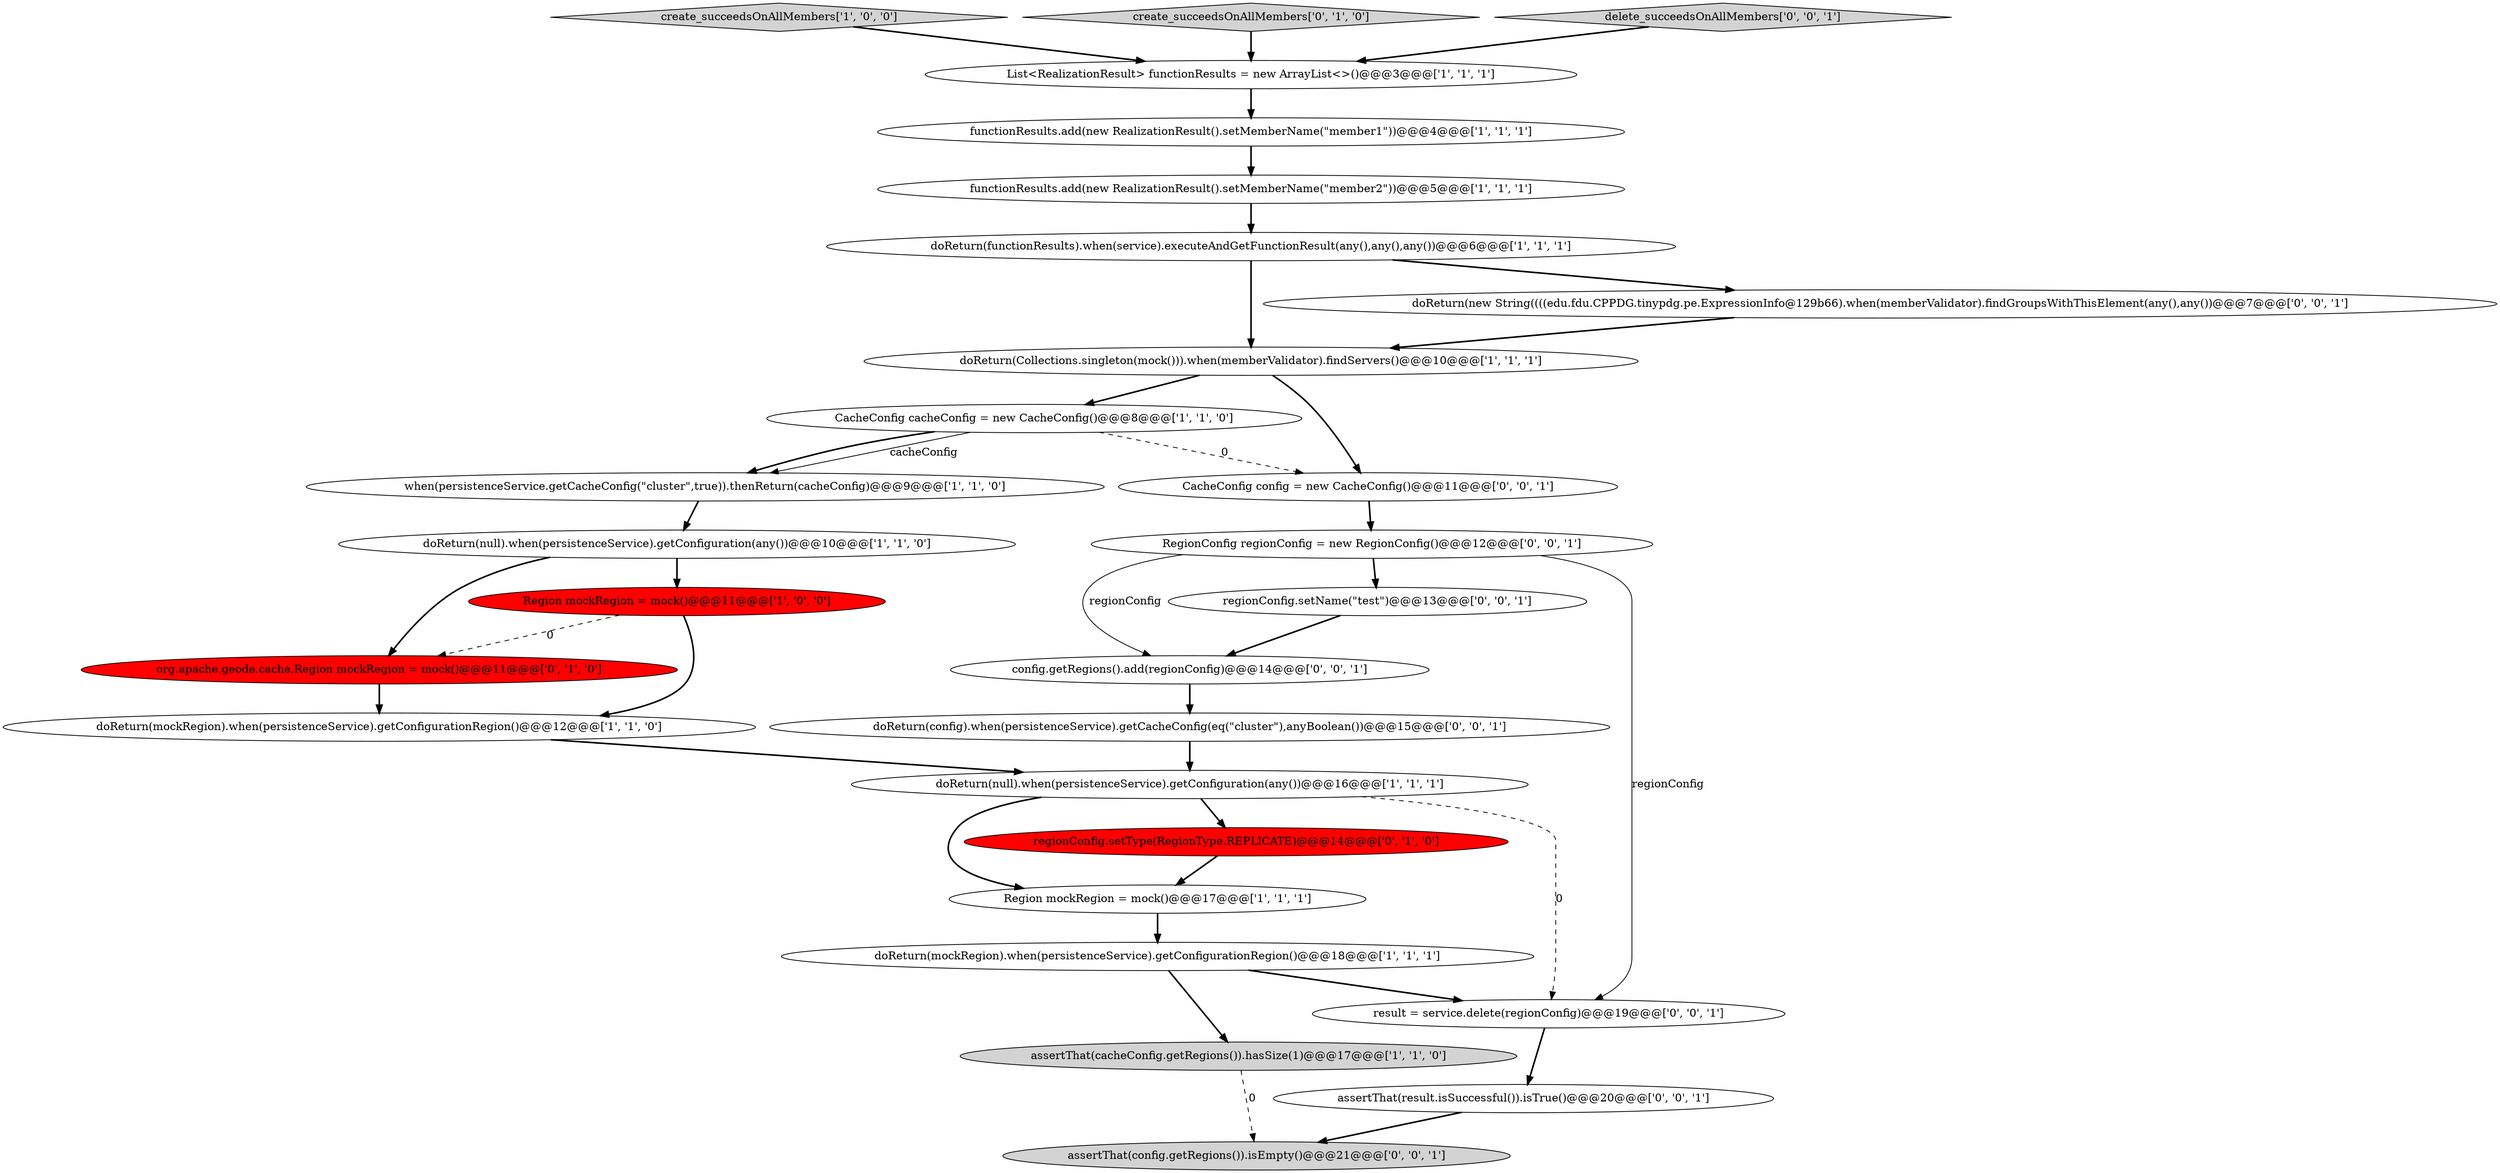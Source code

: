 digraph {
14 [style = filled, label = "CacheConfig cacheConfig = new CacheConfig()@@@8@@@['1', '1', '0']", fillcolor = white, shape = ellipse image = "AAA0AAABBB1BBB"];
2 [style = filled, label = "doReturn(null).when(persistenceService).getConfiguration(any())@@@16@@@['1', '1', '1']", fillcolor = white, shape = ellipse image = "AAA0AAABBB1BBB"];
15 [style = filled, label = "regionConfig.setType(RegionType.REPLICATE)@@@14@@@['0', '1', '0']", fillcolor = red, shape = ellipse image = "AAA1AAABBB2BBB"];
19 [style = filled, label = "regionConfig.setName(\"test\")@@@13@@@['0', '0', '1']", fillcolor = white, shape = ellipse image = "AAA0AAABBB3BBB"];
6 [style = filled, label = "List<RealizationResult> functionResults = new ArrayList<>()@@@3@@@['1', '1', '1']", fillcolor = white, shape = ellipse image = "AAA0AAABBB1BBB"];
16 [style = filled, label = "org.apache.geode.cache.Region mockRegion = mock()@@@11@@@['0', '1', '0']", fillcolor = red, shape = ellipse image = "AAA1AAABBB2BBB"];
0 [style = filled, label = "Region mockRegion = mock()@@@11@@@['1', '0', '0']", fillcolor = red, shape = ellipse image = "AAA1AAABBB1BBB"];
23 [style = filled, label = "CacheConfig config = new CacheConfig()@@@11@@@['0', '0', '1']", fillcolor = white, shape = ellipse image = "AAA0AAABBB3BBB"];
18 [style = filled, label = "RegionConfig regionConfig = new RegionConfig()@@@12@@@['0', '0', '1']", fillcolor = white, shape = ellipse image = "AAA0AAABBB3BBB"];
11 [style = filled, label = "assertThat(cacheConfig.getRegions()).hasSize(1)@@@17@@@['1', '1', '0']", fillcolor = lightgray, shape = ellipse image = "AAA0AAABBB1BBB"];
8 [style = filled, label = "when(persistenceService.getCacheConfig(\"cluster\",true)).thenReturn(cacheConfig)@@@9@@@['1', '1', '0']", fillcolor = white, shape = ellipse image = "AAA0AAABBB1BBB"];
12 [style = filled, label = "functionResults.add(new RealizationResult().setMemberName(\"member1\"))@@@4@@@['1', '1', '1']", fillcolor = white, shape = ellipse image = "AAA0AAABBB1BBB"];
21 [style = filled, label = "result = service.delete(regionConfig)@@@19@@@['0', '0', '1']", fillcolor = white, shape = ellipse image = "AAA0AAABBB3BBB"];
9 [style = filled, label = "doReturn(functionResults).when(service).executeAndGetFunctionResult(any(),any(),any())@@@6@@@['1', '1', '1']", fillcolor = white, shape = ellipse image = "AAA0AAABBB1BBB"];
13 [style = filled, label = "create_succeedsOnAllMembers['1', '0', '0']", fillcolor = lightgray, shape = diamond image = "AAA0AAABBB1BBB"];
4 [style = filled, label = "doReturn(mockRegion).when(persistenceService).getConfigurationRegion()@@@18@@@['1', '1', '1']", fillcolor = white, shape = ellipse image = "AAA0AAABBB1BBB"];
25 [style = filled, label = "assertThat(result.isSuccessful()).isTrue()@@@20@@@['0', '0', '1']", fillcolor = white, shape = ellipse image = "AAA0AAABBB3BBB"];
3 [style = filled, label = "doReturn(Collections.singleton(mock())).when(memberValidator).findServers()@@@10@@@['1', '1', '1']", fillcolor = white, shape = ellipse image = "AAA0AAABBB1BBB"];
20 [style = filled, label = "assertThat(config.getRegions()).isEmpty()@@@21@@@['0', '0', '1']", fillcolor = lightgray, shape = ellipse image = "AAA0AAABBB3BBB"];
17 [style = filled, label = "create_succeedsOnAllMembers['0', '1', '0']", fillcolor = lightgray, shape = diamond image = "AAA0AAABBB2BBB"];
7 [style = filled, label = "doReturn(mockRegion).when(persistenceService).getConfigurationRegion()@@@12@@@['1', '1', '0']", fillcolor = white, shape = ellipse image = "AAA0AAABBB1BBB"];
27 [style = filled, label = "doReturn(config).when(persistenceService).getCacheConfig(eq(\"cluster\"),anyBoolean())@@@15@@@['0', '0', '1']", fillcolor = white, shape = ellipse image = "AAA0AAABBB3BBB"];
26 [style = filled, label = "doReturn(new String((((edu.fdu.CPPDG.tinypdg.pe.ExpressionInfo@129b66).when(memberValidator).findGroupsWithThisElement(any(),any())@@@7@@@['0', '0', '1']", fillcolor = white, shape = ellipse image = "AAA0AAABBB3BBB"];
22 [style = filled, label = "delete_succeedsOnAllMembers['0', '0', '1']", fillcolor = lightgray, shape = diamond image = "AAA0AAABBB3BBB"];
24 [style = filled, label = "config.getRegions().add(regionConfig)@@@14@@@['0', '0', '1']", fillcolor = white, shape = ellipse image = "AAA0AAABBB3BBB"];
1 [style = filled, label = "doReturn(null).when(persistenceService).getConfiguration(any())@@@10@@@['1', '1', '0']", fillcolor = white, shape = ellipse image = "AAA0AAABBB1BBB"];
10 [style = filled, label = "Region mockRegion = mock()@@@17@@@['1', '1', '1']", fillcolor = white, shape = ellipse image = "AAA0AAABBB1BBB"];
5 [style = filled, label = "functionResults.add(new RealizationResult().setMemberName(\"member2\"))@@@5@@@['1', '1', '1']", fillcolor = white, shape = ellipse image = "AAA0AAABBB1BBB"];
18->21 [style = solid, label="regionConfig"];
15->10 [style = bold, label=""];
11->20 [style = dashed, label="0"];
12->5 [style = bold, label=""];
5->9 [style = bold, label=""];
17->6 [style = bold, label=""];
26->3 [style = bold, label=""];
3->14 [style = bold, label=""];
0->16 [style = dashed, label="0"];
16->7 [style = bold, label=""];
18->19 [style = bold, label=""];
4->21 [style = bold, label=""];
1->0 [style = bold, label=""];
21->25 [style = bold, label=""];
2->10 [style = bold, label=""];
0->7 [style = bold, label=""];
19->24 [style = bold, label=""];
9->26 [style = bold, label=""];
8->1 [style = bold, label=""];
3->23 [style = bold, label=""];
25->20 [style = bold, label=""];
14->23 [style = dashed, label="0"];
14->8 [style = solid, label="cacheConfig"];
2->21 [style = dashed, label="0"];
1->16 [style = bold, label=""];
7->2 [style = bold, label=""];
2->15 [style = bold, label=""];
10->4 [style = bold, label=""];
9->3 [style = bold, label=""];
14->8 [style = bold, label=""];
18->24 [style = solid, label="regionConfig"];
13->6 [style = bold, label=""];
4->11 [style = bold, label=""];
24->27 [style = bold, label=""];
23->18 [style = bold, label=""];
27->2 [style = bold, label=""];
22->6 [style = bold, label=""];
6->12 [style = bold, label=""];
}
